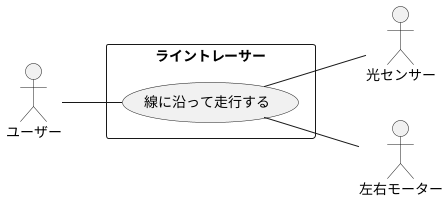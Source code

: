 @startuml ライントレーサー
    left to right direction
    actor ユーザー as user 
    actor 光センサー as sensor
    actor 左右モーター as motor

    rectangle ライントレーサー{
        usecase 線に沿って走行する as U1 
    }

    user -- U1
    U1 -- sensor
    U1 -- motor
@enduml